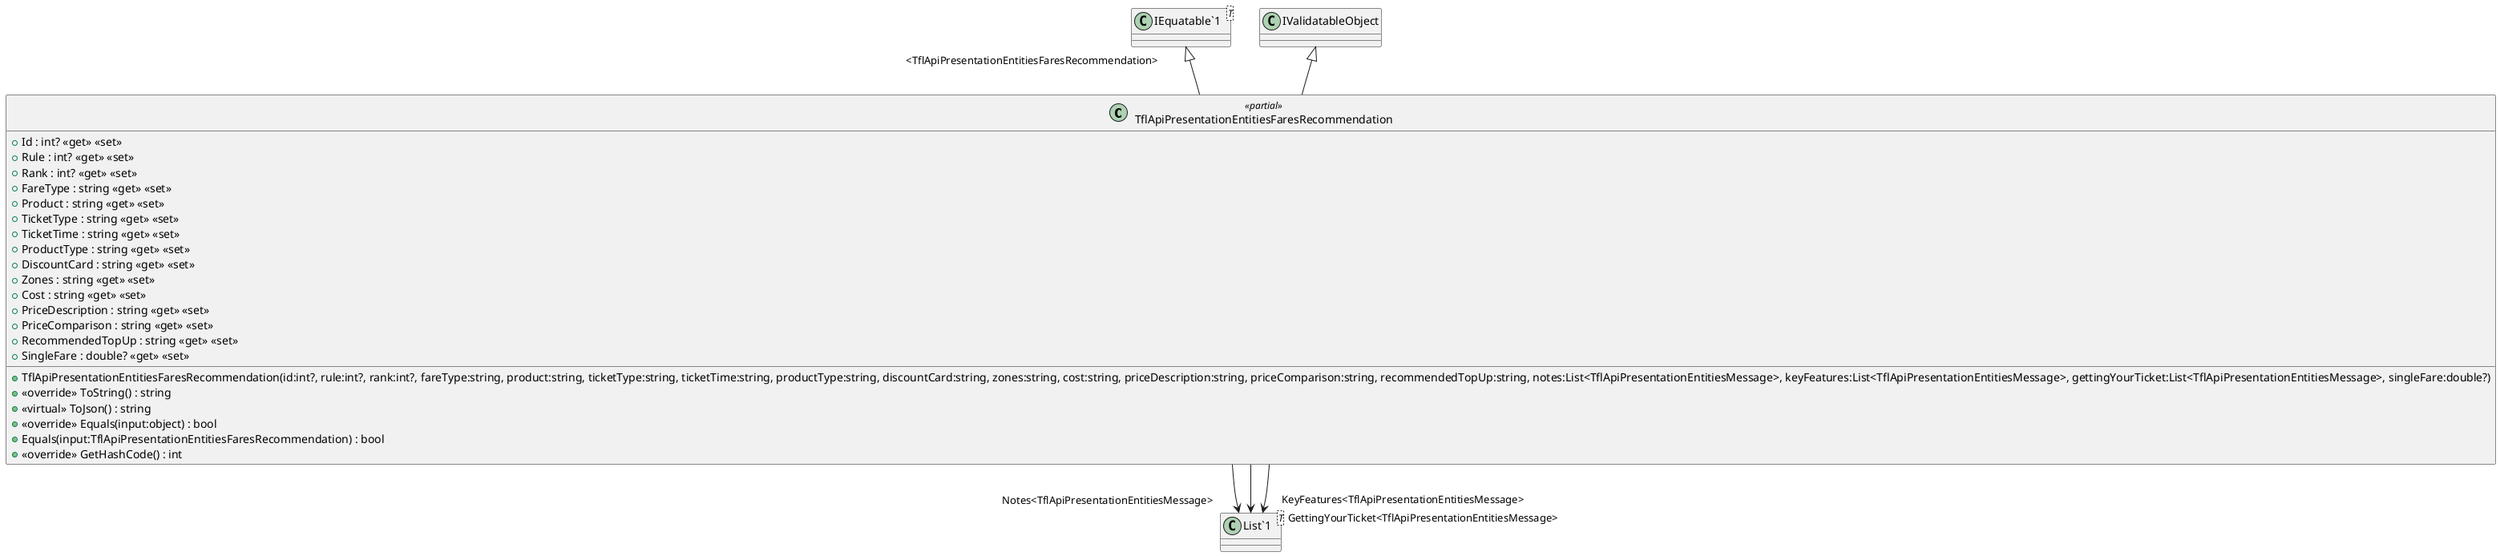 @startuml
class TflApiPresentationEntitiesFaresRecommendation <<partial>> {
    + TflApiPresentationEntitiesFaresRecommendation(id:int?, rule:int?, rank:int?, fareType:string, product:string, ticketType:string, ticketTime:string, productType:string, discountCard:string, zones:string, cost:string, priceDescription:string, priceComparison:string, recommendedTopUp:string, notes:List<TflApiPresentationEntitiesMessage>, keyFeatures:List<TflApiPresentationEntitiesMessage>, gettingYourTicket:List<TflApiPresentationEntitiesMessage>, singleFare:double?)
    + Id : int? <<get>> <<set>>
    + Rule : int? <<get>> <<set>>
    + Rank : int? <<get>> <<set>>
    + FareType : string <<get>> <<set>>
    + Product : string <<get>> <<set>>
    + TicketType : string <<get>> <<set>>
    + TicketTime : string <<get>> <<set>>
    + ProductType : string <<get>> <<set>>
    + DiscountCard : string <<get>> <<set>>
    + Zones : string <<get>> <<set>>
    + Cost : string <<get>> <<set>>
    + PriceDescription : string <<get>> <<set>>
    + PriceComparison : string <<get>> <<set>>
    + RecommendedTopUp : string <<get>> <<set>>
    + SingleFare : double? <<get>> <<set>>
    + <<override>> ToString() : string
    + <<virtual>> ToJson() : string
    + <<override>> Equals(input:object) : bool
    + Equals(input:TflApiPresentationEntitiesFaresRecommendation) : bool
    + <<override>> GetHashCode() : int
}
class "IEquatable`1"<T> {
}
class "List`1"<T> {
}
"IEquatable`1" "<TflApiPresentationEntitiesFaresRecommendation>" <|-- TflApiPresentationEntitiesFaresRecommendation
IValidatableObject <|-- TflApiPresentationEntitiesFaresRecommendation
TflApiPresentationEntitiesFaresRecommendation --> "Notes<TflApiPresentationEntitiesMessage>" "List`1"
TflApiPresentationEntitiesFaresRecommendation --> "KeyFeatures<TflApiPresentationEntitiesMessage>" "List`1"
TflApiPresentationEntitiesFaresRecommendation --> "GettingYourTicket<TflApiPresentationEntitiesMessage>" "List`1"
@enduml
